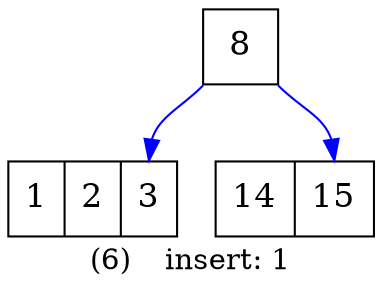 /************************************************
Auto generated by my program which transfer B-Tree to dot file.
Author: wangdq 
Time: 2015-06-08
CSDN: http://blog.csdn.net/wangdingqiaoit
************************************************/

digraph BTree {
	label="(6)	insert: 1";labelloc=b;labeljust=center;
	ordering=out
	node[shape=record,width=0.5,height=0.5,fontsize=16,style="filled", fillcolor="#FFFFFF",fontcolor="black"];
	edge[color="blue", arrowhead="normal"];
		8[label="<f0> 8"];
		1[label="<f0> 1|<f1> 2|<f2> 3"];
		14[label="<f0> 14|<f1> 15"];
	/* edges*/
	"8":f0:sw->"1":f2
	"8":f0:se->"14":f1
}
